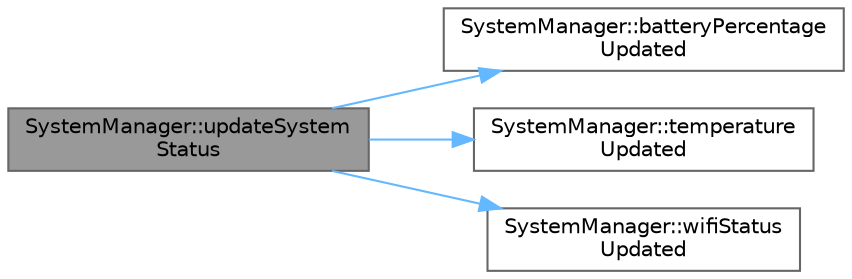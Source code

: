 digraph "SystemManager::updateSystemStatus"
{
 // LATEX_PDF_SIZE
  bgcolor="transparent";
  edge [fontname=Helvetica,fontsize=10,labelfontname=Helvetica,labelfontsize=10];
  node [fontname=Helvetica,fontsize=10,shape=box,height=0.2,width=0.4];
  rankdir="LR";
  Node1 [id="Node000001",label="SystemManager::updateSystem\lStatus",height=0.2,width=0.4,color="gray40", fillcolor="grey60", style="filled", fontcolor="black",tooltip="Updates the system status."];
  Node1 -> Node2 [id="edge1_Node000001_Node000002",color="steelblue1",style="solid",tooltip=" "];
  Node2 [id="Node000002",label="SystemManager::batteryPercentage\lUpdated",height=0.2,width=0.4,color="grey40", fillcolor="white", style="filled",URL="$classSystemManager.html#a1d37beeb680ddc03026295dcdf7e4bc3",tooltip=" "];
  Node1 -> Node3 [id="edge2_Node000001_Node000003",color="steelblue1",style="solid",tooltip=" "];
  Node3 [id="Node000003",label="SystemManager::temperature\lUpdated",height=0.2,width=0.4,color="grey40", fillcolor="white", style="filled",URL="$classSystemManager.html#a95c58f09a04fe52196c1c702c1f0afeb",tooltip=" "];
  Node1 -> Node4 [id="edge3_Node000001_Node000004",color="steelblue1",style="solid",tooltip=" "];
  Node4 [id="Node000004",label="SystemManager::wifiStatus\lUpdated",height=0.2,width=0.4,color="grey40", fillcolor="white", style="filled",URL="$classSystemManager.html#a1f612cad69e98840b1e0cff8039273fa",tooltip=" "];
}
